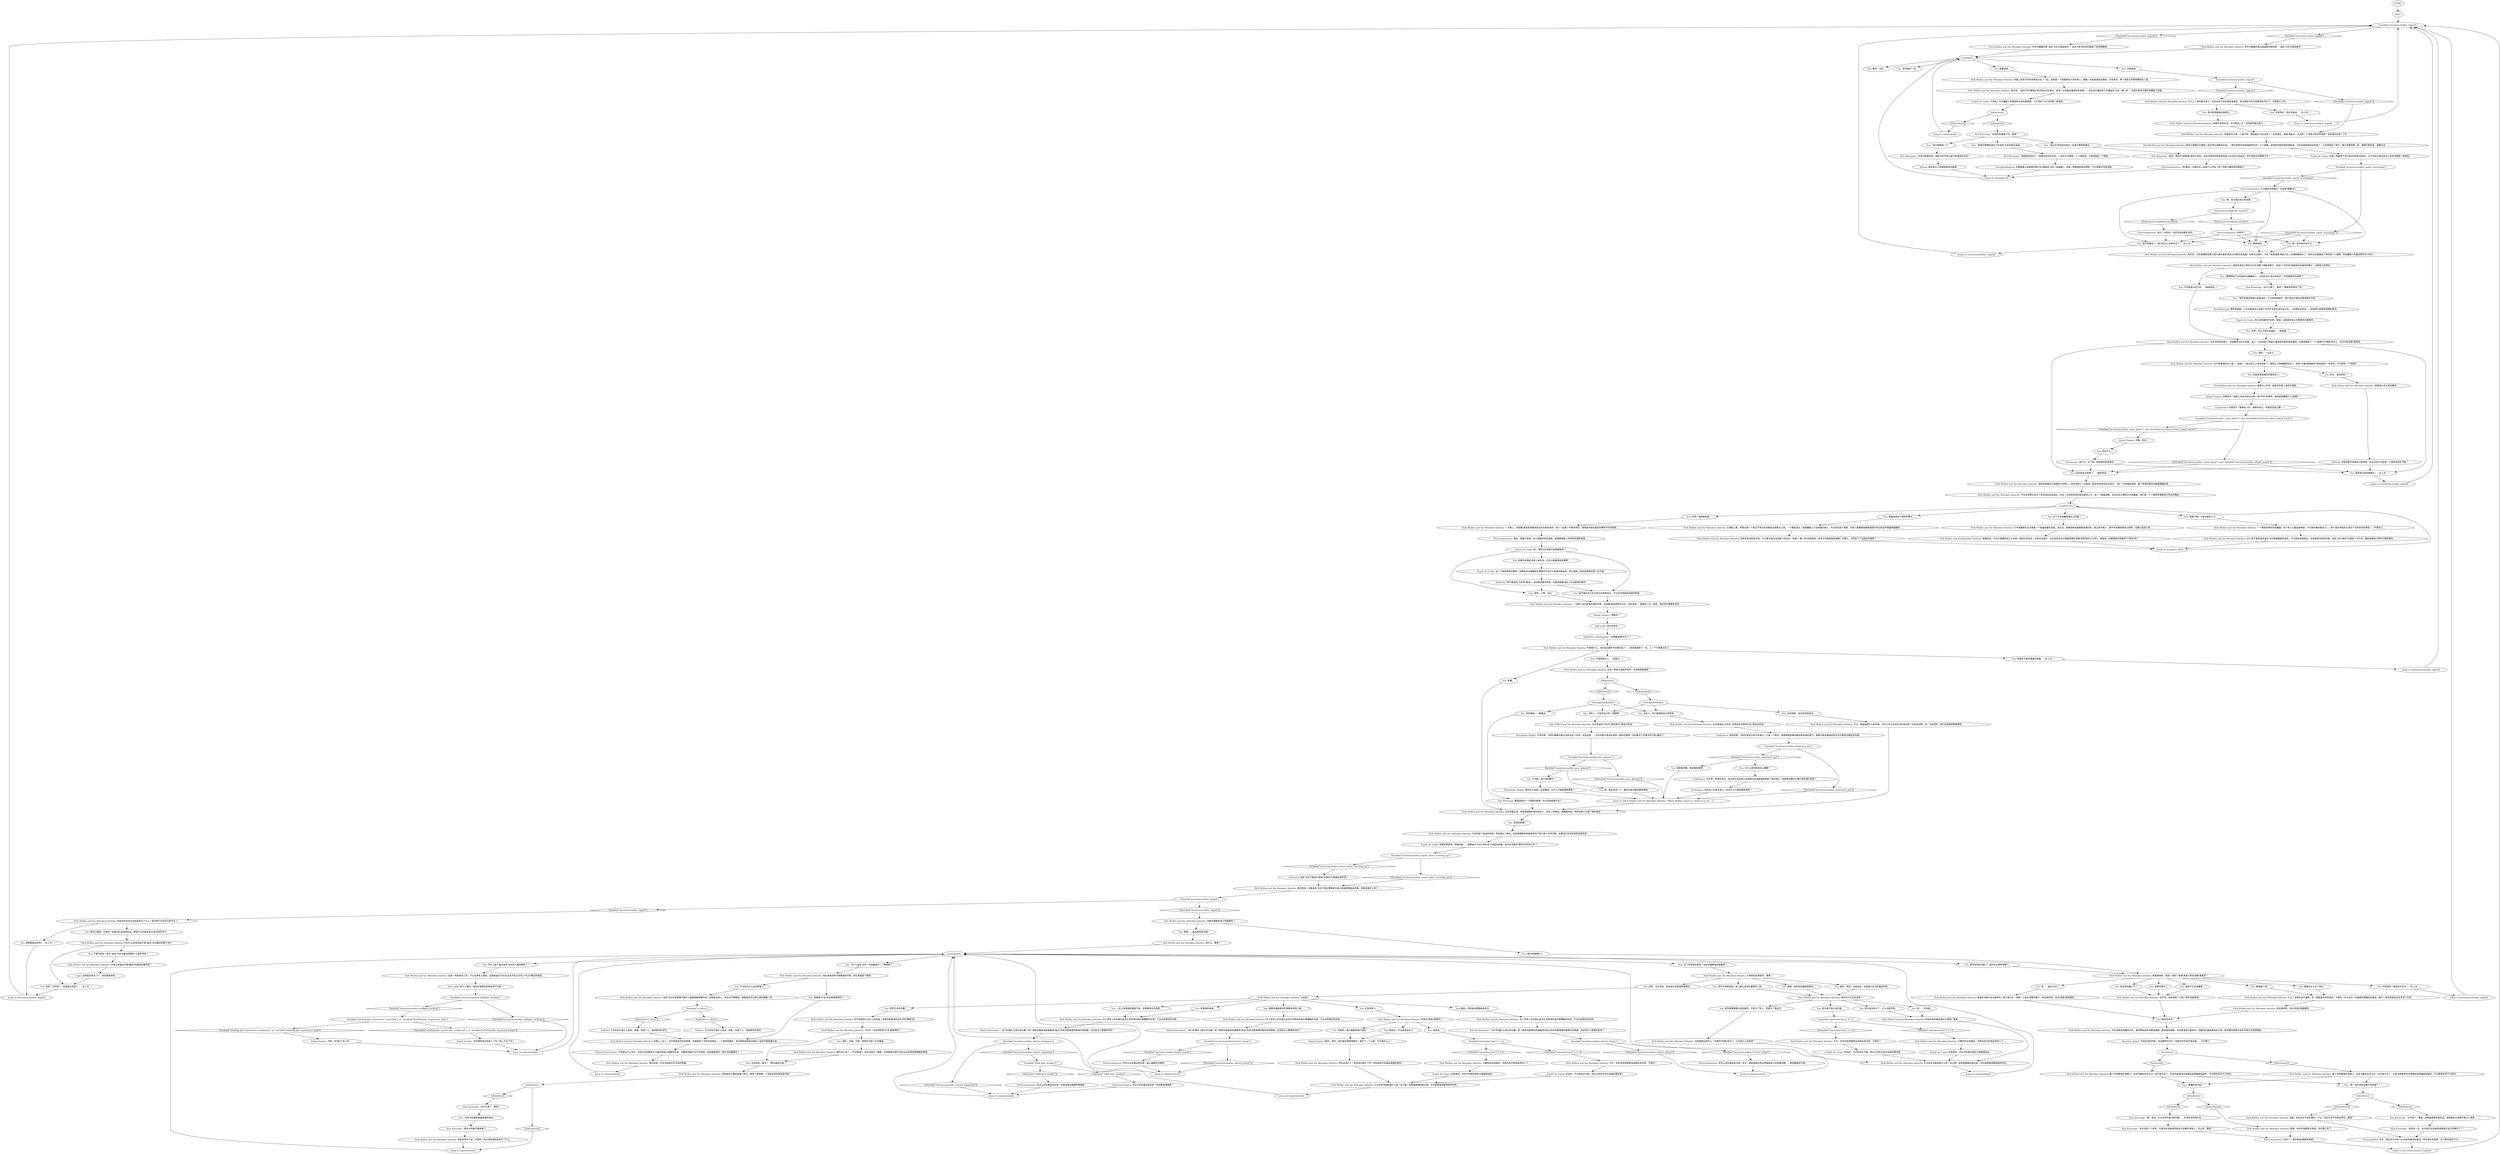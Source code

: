 # INVENTORY / MULLEN IDENTITY
# "Dick Mullen and the Mistaken Identity". Dick Mullen is mistaken for someone (an identity).
# ==================================================
digraph G {
	  0 [label="START"];
	  1 [label="input"];
	  2 [label="Dick Mullen and the Mistaken Identity: 宣传语：“迪克·马伦警探必须证明自己的清白，查清一位老朋友被谋杀的真相——而且凶手看起来几乎跟迪克·马伦一模一样！”这段内容似乎很好地概括了前提。"];
	  3 [label="suspects hub"];
	  4 [label="Dick Mullen and the Mistaken Identity: 一对情人在分享事后烟的时候，狄安娜·德诺芙转向马伦，然后说到：“顺便说一句，迪克，我还有件事要告诉你……”"];
	  5 [label="Dick Mullen and the Mistaken Identity: 不管是什么，马伦永远都听不到那些话了——他的脑袋挨了一击，人一下子就晕过去了。"];
	  6 [label="Endurance: 说到这里，*你的*直觉已经今非昔比。它是一个粪坑，里面满是刺鼻的酸液和有毒的烟气，那种可能会被政府划为无可救药灾难区的东西。"];
	  7 [label="Kim Kitsuragi: “出什么事了，警探？”警督突然转向了你。"];
	  8 [label="You: 等等——首先我有些问题。"];
	  9 [label="You: 为什么迪克·马伦一开始要成为一个警探呢？"];
	  10 [label="Electrochemistry: 不过像你这种情况，也还蛮*精确*的。"];
	  11 [label="Composure: 没什么。忘了吧。继续看你的故事去。"];
	  12 [label="Jump to: [questionhub]"];
	  13 [label="Dick Mullen and the Mistaken Identity: 随你怎么说了，*艺术警探*。这本书停止了嘲笑，但你能感觉到它还在沾沾自喜地咧嘴朝你笑呢。"];
	  14 [label="Dick Mullen and the Mistaken Identity: 你知道自己看起来像个疯子，是吧？居然朝一个没有生命的物体竖中指。"];
	  15 [label="You: 去你妈的，破书！（朝书竖起中指。）"];
	  16 [label="Kim Kitsuragi: “那也许你就不要再看了。”"];
	  17 [label="Dick Mullen and the Mistaken Identity: 但是你停不下来，不是吗？你必须知道到底发生了什么。"];
	  18 [label="Esprit de Corps: 你没有。不过现在还不晚。你们之间的关系比血缘还要浓厚。"];
	  19 [label="Dick Mullen and the Mistaken Identity: 这个世界上存在着比追求化学带来的快乐更糟糕的东西。不过也有更好的东西……"];
	  20 [label="Dick Mullen and the Mistaken Identity: 数十页纸散落在地面上。这本书最后的五分之一似乎是不见了。你也许能把书页收集起来再重新组装好，不过那样会花不少时间。"];
	  21 [label="Dick Mullen and the Mistaken Identity: 封面上有些不同的场景混合在了一起。前景是一个穿着黑色大衣的男人，握着一支枪紧紧贴在胸前。在他身后，两个身影正热情地拥抱在一起。"];
	  22 [label="IsKimHere()"];
	  23 [label="IsKimHere()", shape=diamond];
	  24 [label="!(IsKimHere())", shape=diamond];
	  25 [label="Inland Empire: 你确定吗？她身上有些东西让你有一种*不好*的感觉。她到底隐藏着什么*秘密*？"];
	  26 [label="Electrochemistry: 是的，舒服又愉悦。他人碰触传来的温度，她甜美嘴唇上传来的烈酒的味道……"];
	  27 [label="Inland Empire: 住嘴。别说！"];
	  28 [label="You: 看完这本书。"];
	  29 [label="You: 你知道吗？我根本不在乎。（合上书。）"];
	  30 [label="IsKimHere()"];
	  31 [label="IsKimHere()", shape=diamond];
	  32 [label="!(IsKimHere())", shape=diamond];
	  33 [label="You: 是康米主义杀了他们。"];
	  34 [label="Dick Mullen and the Mistaken Identity: 你手中握着的是五部曲里的第四部：“迪克·马伦与错误身份”。"];
	  35 [label="You: 我不用看这个，我已经过上这种生活了。（合上书。）"];
	  36 [label="Jump to: [inventory.mullen_ripped]"];
	  37 [label="Dick Mullen and the Mistaken Identity: 从表面上看，老警长是一个真正严肃法纪的秘密法西斯主义者，一个胸肌发达、能把嫌疑人打成肉酱的男人。不过他也是个黑警，对有人要暴露他跟贩毒团伙有勾结这件事越来越偏执……"];
	  38 [label="You: 漂亮。上啊，马伦。"];
	  39 [label="Authority: 迪克·马伦不能因为某种*法律空子*就被送进牢房！"];
	  40 [label="You: 政治家的蠢儿子？"];
	  41 [label="You: 没有人。你只能相信自己的直觉。"];
	  42 [label="Endurance: 现在担心也毫无意义。你为什么不继续看故事呢？"];
	  43 [label="You: 我没有别的问题了。我已经全部弄清楚了。"];
	  44 [label="Variable[\"inventory.mullen_comp_dame\"]  and  Variable[\"inventory.mullen_inland_secret\"]"];
	  45 [label="Variable[\"inventory.mullen_comp_dame\"]  and  Variable[\"inventory.mullen_inland_secret\"]", shape=diamond];
	  46 [label="!(Variable[\"inventory.mullen_comp_dame\"]  and  Variable[\"inventory.mullen_inland_secret\"])", shape=diamond];
	  47 [label="You: 我难道*不该*生来就是警探吗？"];
	  48 [label="Dick Mullen and the Mistaken Identity: 有那么一会儿，你不再阅读书中的故事，而是看到了书的本来面目，一个易碎而廉价、用马蹄制成的胶水黏在一起的印刷纸集合体……"];
	  49 [label="Logic: 这样就没完没了了。现在就结束吧。"];
	  50 [label="Volition: 不过你也不是什么老虎，哈里。你是个人。选择是你的诅咒。"];
	  51 [label="Esprit de Corps: 这是真的，在你不知道的很多方面都是如此。"];
	  52 [label="You: 我不确定自己会不会为此感到高兴，不过也许故事会扭转局势呢。"];
	  53 [label="You: 好吧，继续看故事。"];
	  54 [label="Perception (Sight): 随你怎么说吧，近视警探。为什么不继续看故事呢？"];
	  55 [label="Electrochemistry: *你*最后一次跟女的上床是什么时候？除了你那只硬邦邦的破袜子。"];
	  56 [label="Dick Mullen and the Mistaken Identity: 这是一项危险的工作，不过总得有人做吧。这就是迪克·马伦永远也不会让任何人*太过*靠近的原因……"];
	  57 [label="Half Light: 有什么事吗？害怕半夜把你的朋友碎尸万段？"];
	  58 [label="Variable[\"inventory.mullen_halflight_hacking\"]"];
	  59 [label="Variable[\"inventory.mullen_halflight_hacking\"]", shape=diamond];
	  60 [label="!(Variable[\"inventory.mullen_halflight_hacking\"])", shape=diamond];
	  61 [label="IsKimHere()"];
	  62 [label="IsKimHere()", shape=diamond];
	  63 [label="!(IsKimHere())", shape=diamond];
	  64 [label="Variable[\"inventory.mullen_ripped\"]"];
	  65 [label="Variable[\"inventory.mullen_ripped\"]", shape=diamond];
	  66 [label="!(Variable[\"inventory.mullen_ripped\"])", shape=diamond];
	  67 [label="Kim Kitsuragi: “啊，是的。大众市场平装书的问题……并没有讲究持久性……”"];
	  68 [label="Kim Kitsuragi: “也许这是一个信号，代表你应该继续回到自己的案件调查上，怎么样，警探？”"];
	  69 [label="You: 因为我需要解决这起案件。不是为了别人。而是为了我自己。"];
	  70 [label="Dick Mullen and the Mistaken Identity: 根据书上写的，她是所有男人喜欢的类型。"];
	  71 [label="Variable[\"whirling.kim_mysterious_confessed\"]  or  Variable[\"whirling.kim_mysterious_kept\"]"];
	  72 [label="Variable[\"whirling.kim_mysterious_confessed\"]  or  Variable[\"whirling.kim_mysterious_kept\"]", shape=diamond];
	  73 [label="!(Variable[\"whirling.kim_mysterious_confessed\"]  or  Variable[\"whirling.kim_mysterious_kept\"])", shape=diamond];
	  74 [label="Inland Empire: 毕竟，你*是*个杀人犯……"];
	  75 [label="IsExterior()"];
	  76 [label="IsExterior()", shape=diamond];
	  77 [label="!(IsExterior())", shape=diamond];
	  78 [label="You: 是啊，他妈的的确挺邪恶的。"];
	  79 [label="Variable[\"inventory.mullen_electro_booze\"]"];
	  80 [label="Variable[\"inventory.mullen_electro_booze\"]", shape=diamond];
	  81 [label="!(Variable[\"inventory.mullen_electro_booze\"])", shape=diamond];
	  82 [label="You: 这个艺术收藏家是怎么回事？"];
	  83 [label="Dick Mullen and the Mistaken Identity: 即便如此，托瓦尔德跟斯皮兰之间有一段很长的历史，在审讯过程中，马伦发现托瓦尔德曾经跟狄安娜·德诺芙有过*关系*。难道这一切都是因为肮脏的*三角恋*吗？"];
	  84 [label="Dick Mullen and the Mistaken Identity: 艺术收藏家托瓦尔德是一个吸毒成瘾的混蛋。说实话，很难想象他能稳稳地握住枪，真正射中某人，更不用说像老斯皮兰那样，在胸口连发三枪……"];
	  85 [label="You: 不可能。我不是四眼仔。"];
	  86 [label="Dick Mullen and the Mistaken Identity: 这正是迪克·马伦在“无畏迪克与致命约会”里说过的话。"];
	  87 [label="Electrochemistry: 你有吗？"];
	  88 [label="Inland Empire: 你仔细检查过所有人了吗？有人不见了吗？"];
	  89 [label="You: 可能吧。我只需要把他们找到。"];
	  90 [label="Jump to: [questionhub]"];
	  91 [label="You: 模式：马伦。"];
	  92 [label="Variable[\"inventory.mullen_esprit_about_covering_up\"]"];
	  93 [label="Variable[\"inventory.mullen_esprit_about_covering_up\"]", shape=diamond];
	  94 [label="!(Variable[\"inventory.mullen_esprit_about_covering_up\"])", shape=diamond];
	  95 [label="Jump to: [inventory.mullen_ripped]"];
	  96 [label="Esprit de Corps: 不用说，作为嫌疑人的警探参与凶杀案调查，几乎违反了RCM的每一条规则。"];
	  97 [label="You: “靠！现在我永远都不会知道了！”"];
	  98 [label="Dick Mullen and the Mistaken Identity: 是什么，警探？"];
	  99 [label="Dick Mullen and the Mistaken Identity: 如果你坚持的话。不过再说一次，这样真的毫无意义……"];
	  100 [label="You: 好吧，无所谓了，这真是太荒谬了。（合上书。）"];
	  101 [label="You: 因为我太渺小了，什么也做不到。"];
	  102 [label="Esprit de Corps: 你没有。不过现在还不晚。你们之间的关系比血缘还要浓厚。"];
	  103 [label="Electrochemistry: 一本*书*懂什么真正的乐趣？除了感觉中脑缘系统通路用*纯正*的多巴胺填满你脑海中的裂缝，还会有什么更美妙的吗？"];
	  104 [label="You: “我正在寻找如何成为一名真正警探的建议。”"];
	  105 [label="Dick Mullen and the Mistaken Identity: 德诺芙透露自己是斯皮兰的情人，而且他卷入了当地的一起安非他命走私交易中。马伦一开始操纵局势，整个阴谋的面目也跟着揭露出来……"];
	  106 [label="Authority: 那只是迪克·马伦的*做派*。他可能会篡改规则，但是他能解决别人无法破获的案件。"];
	  107 [label="You: 双倍的卧槽！"];
	  108 [label="You: 腐败的警长？"];
	  109 [label="You: 呃……迪克·马伦？"];
	  110 [label="Dick Mullen and the Mistaken Identity: 在这个邪恶又混乱的世界，你还能相信谁呢？"];
	  111 [label="You: 你的搭档。（看着金。）"];
	  112 [label="Variable[\"inventory.mullen_endurance_gut\"]"];
	  113 [label="Variable[\"inventory.mullen_endurance_gut\"]", shape=diamond];
	  114 [label="!(Variable[\"inventory.mullen_endurance_gut\"])", shape=diamond];
	  115 [label="You: 喂，至少我在努力尝试啊。"];
	  116 [label="You: 不过他为什么会这样呢？"];
	  117 [label="Dick Mullen and the Mistaken Identity: 你为什么会觉得这不是*迪克·马伦最后的案子*呢？"];
	  118 [label="You: 我……不知道。"];
	  119 [label="Dick Mullen and the Mistaken Identity: 只要别失去他就好。你再也找不到他这样的人了……"];
	  120 [label="Dick Mullen and the Mistaken Identity: 不过这本书能知道什么呢？这只是一本制造粗糙的纸垃圾，天生就是被消费和抛弃的命。"];
	  121 [label="You: 呃，我会考虑一下。最好还是先继续看故事吧。"];
	  122 [label="You: “我真的需要知道这个叫迪克·马伦的家伙是谁。”"];
	  123 [label="Perception (Sight): 不幸的是，*你的*眼睛可能无法胜任这个任务。说到这里……也许你是不是该考虑弄一副矫正眼镜？你的鼻子几乎离书页只有2厘米了。"];
	  125 [label="Dick Mullen and the Mistaken Identity: 你能在警察到来之前破案吗？"];
	  126 [label="Kim Kitsuragi: “这样可能最好吧。那些书并不是以情节紧凑而出名的。”"];
	  127 [label="Jump to: [mullenhub]"];
	  128 [label="Kim Kitsuragi: “太可惜了，警探。如果能算是安慰的话，结局基本从来都不能让人满意……”"];
	  129 [label="Dick Mullen and the Mistaken Identity: 你怎么知道这不是*最后*的最后的案件呢？"];
	  130 [label="Dick Mullen and the Mistaken Identity: 是啊，你的手指肥胖又笨拙，别白费口舌了。"];
	  131 [label="Jump to: [questionhub]"];
	  132 [label="Dick Mullen and the Mistaken Identity: *艺术*？你觉得欣赏*艺术*能拯救你？"];
	  133 [label="You: 是的，没错。毕竟，我他妈可是个艺术警探。"];
	  134 [label="Dick Mullen and the Mistaken Identity: 不过，你并没有把警督当成朋友来对待，不是吗？"];
	  135 [label="Dick Mullen and the Mistaken Identity: 渴望洗清自己罪名的马伦说服了维斯珀警方，给他*三天时间*来破获好友被杀的案子，证明自己的清白。"];
	  136 [label="You: 很好，一位女士。"];
	  137 [label="You: 卧槽。"];
	  138 [label="Endurance: 也许是一种潜在状况，因为多年在轮班之间进食过多油腻食物导致了情况恶化？或者是空腹时大量引用烈酒引起的？"];
	  139 [label="You: 我已经搞明白了。"];
	  140 [label="You: 我只是想重温这段经历。"];
	  141 [label="You: 因为我不想让金失望。"];
	  142 [label="You: 我有金。"];
	  143 [label="You: “这本书在嘲笑我最虔诚的信念。”"];
	  144 [label="Kim Kitsuragi: “你真的在看那个吗，警探？”"];
	  145 [label="Kim Kitsuragi: “那就祝你好运了。我想你迟早会发现——他并不太像是一个人物角色。只是读者的一个替身。”"];
	  146 [label="Half Light: 凶手的真名？"];
	  147 [label="Hand/Eye Coordination: “总是瞄准惯性中心”？"];
	  148 [label="IsKimHere()"];
	  149 [label="IsKimHere()", shape=diamond];
	  150 [label="!(IsKimHere())", shape=diamond];
	  151 [label="You: 这个世界如此邪恶，何必还要费神去破案呢？"];
	  152 [label="Variable[\"inventory.mullen_esprit_stereotype\"]"];
	  153 [label="Variable[\"inventory.mullen_esprit_stereotype\"]", shape=diamond];
	  154 [label="!(Variable[\"inventory.mullen_esprit_stereotype\"])", shape=diamond];
	  155 [label="Dick Mullen and the Mistaken Identity: 也许吧。谁知道呢？只有一种办法能查清。"];
	  156 [label="Dick Mullen and the Mistaken Identity: 你真的*拥有*那些吗？"];
	  157 [label="Dick Mullen and the Mistaken Identity: 不过，你并没有把警督当成朋友来对待，不是吗？"];
	  158 [label="Dick Mullen and the Mistaken Identity: 现在继续吧，找出*到底*是谁做的。"];
	  159 [label="SubstanceUsedMore(\"alcohol\")"];
	  160 [label="SubstanceUsedMore(\"alcohol\")", shape=diamond];
	  161 [label="!(SubstanceUsedMore(\"alcohol\"))", shape=diamond];
	  162 [label="You: 一支上等香烟的香甜气息，还等着我去寻找呢。"];
	  163 [label="Dick Mullen and the Mistaken Identity: 你手中握着的是“迪克·马伦与错误身份”。这本平装书在你的触碰下显得很脆弱。"];
	  164 [label="mullenhub"];
	  165 [label="Dick Mullen and the Mistaken Identity: 一个典型的特权阶级蠢蛋。他十有八九都自身难保。不过他的确对斯皮兰——那个差点把他的父亲拉下马的前任检察官——怀恨在心……"];
	  166 [label="Dick Mullen and the Mistaken Identity: 这个孩子虽然没有迪克·马伦那副魁梧的身形，不过他的身高相当，在他家审讯他的时候，迪克·马伦*确实*注意到一件大衣，看起来跟自己那件可疑地相似……"];
	  167 [label="Jump to: [suspects hub]"];
	  168 [label="Dick Mullen and the Mistaken Identity: 马伦扔掉了染血的衣物，然后逃出了旅社，他知道警察发现德诺芙的尸体只是个时间问题，如果他们还没有收到消息的话……"];
	  169 [label="You: 瘾君子艺术收藏家？"];
	  170 [label="Kim Kitsuragi: 警督回给你一个狐疑的表情。你又回到故事中去了……"];
	  171 [label="Kim Kitsuragi: 警官耸耸肩，认为在描绘自己本职工作的艺术和文学作品之中——如果存在的话——恐怕很少能做到准确的表述。"];
	  172 [label="Dick Mullen and the Mistaken Identity: 它真的如此邪恶吗，警探？"];
	  173 [label="Kim Kitsuragi: “说到这一点，也许我们应该继续调查我们自己的案件了？”"];
	  174 [label="Variable[\"reputation.kim\"] >= 0"];
	  175 [label="Variable[\"reputation.kim\"] >= 0", shape=diamond];
	  176 [label="!(Variable[\"reputation.kim\"] >= 0)", shape=diamond];
	  177 [label="Variable[\"inventory.mullen_electro_dopamine\"]"];
	  178 [label="Variable[\"inventory.mullen_electro_dopamine\"]", shape=diamond];
	  179 [label="!(Variable[\"inventory.mullen_electro_dopamine\"])", shape=diamond];
	  180 [label="Variable[\"reputation.kim\"] >= 0"];
	  181 [label="Variable[\"reputation.kim\"] >= 0", shape=diamond];
	  182 [label="!(Variable[\"reputation.kim\"] >= 0)", shape=diamond];
	  183 [label="fixthingshubkimhere"];
	  184 [label="Jump to: [inventory.mullen_ripped]"];
	  185 [label="You: 酒精含量超高的烈酒那爽滑的口感。"];
	  186 [label="Jump to: [inventory.mullen_ripped]"];
	  187 [label="You: “愚蠢的老马胶。”"];
	  188 [label="Variable[\"inventory.mullen_ripped\"]"];
	  189 [label="Variable[\"inventory.mullen_ripped\"]", shape=diamond];
	  190 [label="!(Variable[\"inventory.mullen_ripped\"])", shape=diamond];
	  191 [label="Dick Mullen and the Mistaken Identity: 斯皮兰需要马伦跟他一起开車从维斯珀出发，一路开到伊苏林迪海岸附近的一个小城镇。虽然他的朋友明显很焦虑，马伦还是按照他说的做了，之后便返回了家中，像大多数夜晚一样，喝得烂醉如泥，昏睡过去……"];
	  192 [label="You: 看，我不能评判什么。"];
	  193 [label="You: “警察释放了凶杀案的主要嫌疑人，让他去找出‘真正的凶手’？妈的跟我开玩笑呢？”"];
	  194 [label="You: 老兄，谁没有呢？"];
	  195 [label="You: 听起来是我喜欢的那种女人。"];
	  196 [label="Physical Instrument: 不知道从什么地方，你听见运动鞋在打过蜡的地板上摩擦的声音，你感觉到绳子在手中燃烧。这些难道是另一种生活的臆想吗？"];
	  197 [label="You: 好吧，也许没有。有些部分还是值得挽救的。"];
	  198 [label="IsKimHere()"];
	  199 [label="IsKimHere()", shape=diamond];
	  200 [label="!(IsKimHere())", shape=diamond];
	  201 [label="questionhub"];
	  202 [label="Jump to: [questionhub]"];
	  203 [label="Dick Mullen and the Mistaken Identity: 只要别失去他就好。你再也找不到他这样的人了……"];
	  204 [label="Dick Mullen and the Mistaken Identity: 这个世界上存在着比追求化学带来的快乐更糟糕的东西。不过也有更好的东西……"];
	  205 [label="Jump to: [questionhub]"];
	  206 [label="Variable[\"TASK.find_smokes\"]"];
	  207 [label="Variable[\"TASK.find_smokes\"]", shape=diamond];
	  208 [label="!(Variable[\"TASK.find_smokes\"])", shape=diamond];
	  209 [label="You: 查看封面。"];
	  210 [label="Dick Mullen and the Mistaken Identity: 故事的开头是一个敲门声。警探迪克·马伦迎来了一位老朋友，查理·斯皮兰，在这样一个漆黑又阴冷的夜晚，他来请马伦帮一个忙……"];
	  211 [label="Esprit de Corps: 这是一种极其不专业而且*有害*的成见，对于所有正直的执法人员来讲都是一种冒犯。"];
	  212 [label="Dick Mullen and the Mistaken Identity: 迪克·马伦生来就是打破坏人脑袋和破获案件的。他就是这种人。他无法不做警探，就像老虎无法停止夜间捕食一样。"];
	  213 [label="Jump to: [inventory.mullen_ripped]"];
	  214 [label="Dick Mullen and the Mistaken Identity: 不过这本书能知道什么呢？这只是一本制造粗糙的纸垃圾，天生就是被消费和抛弃的命。"];
	  215 [label="Esprit de Corps: 这是真的，在你不知道的很多方面都是如此。"];
	  216 [label="Electrochemistry: 给它一点时间。你迟早会旧瘾复发的。"];
	  217 [label="You: 你的搭档。金会站在我身边。"];
	  218 [label="Electrochemistry: 你怎么还在看这些垃圾？留心酒瓶的召唤吧。"];
	  219 [label="Electrochemistry: 你怎么还在看这些垃圾？宝贝，搞些甜美的思必得或者骇人的吡嚯浣酮……那些都是好东西。"];
	  220 [label="Dick Mullen and the Mistaken Identity: 什么？这根本说不通啊。你一直都喜欢拐弯抹角，不是吗？你只会对一些随便的愚蠢观念着迷，每次一有机会就反反复复说个不停。"];
	  221 [label="Jump to: [mullenhub]"];
	  222 [label="You: 跟我说说这个腐败的警长。"];
	  223 [label="Inland Empire: “我爱你？”"];
	  224 [label="Esprit de Corps: 逃离犯罪现场，销毁证据……就算迪克·马伦*没有*犯下这起凶杀案，他也应该面对*数年*的牢狱之灾了。"];
	  225 [label="You: “我不知道这种破烂是谁写的，不过我有种感觉，他们肯定不是凶杀案调查的专家。”"];
	  226 [label="You: 美好，邪恶，没有区别。这是我们生活的最后时刻。"];
	  227 [label="Dick Mullen and the Mistaken Identity: 难道你*根本*没注意到吗？那不是马伦！他是一个冒名顶替的骗子。现在继续吧，找出*到底*是谁做的。"];
	  228 [label="You: 我想那就这样吧。（合上书。）"];
	  229 [label="You: 不是已经有一本叫“迪克·马伦与最后的案件”之类的书吗？"];
	  230 [label="Dick Mullen and the Mistaken Identity: 比如说？"];
	  231 [label="You: 我有过，不过后来失去了。"];
	  232 [label="You: 欣赏艺术的乐趣！"];
	  233 [label="fixthingshubnokim"];
	  234 [label="Variable[\"inventory.mullen_electro_drugs\"]"];
	  235 [label="Variable[\"inventory.mullen_electro_drugs\"]", shape=diamond];
	  236 [label="!(Variable[\"inventory.mullen_electro_drugs\"])", shape=diamond];
	  237 [label="You: 爱情毁了他。"];
	  238 [label="You: “我只是略读一下。”"];
	  239 [label="Kim Kitsuragi: “是吗，那你在*那里面*是找不到的。这些书里说的更多的是迷人的女性还有枪战，而不是真正的警察工作。”"];
	  240 [label="Dick Mullen and the Mistaken Identity: 两天后，马伦被维斯珀警方因为谋杀查理·斯皮兰的罪名而逮捕。在审讯过程中，马伦了解到查理·斯皮兰在一间酒吧被射杀了，地点正好就是他下車的那个小城镇，而且嫌疑人的描述很符合*马伦*……"];
	  241 [label="You: 不可能是马伦干的。（继续阅读。）"];
	  242 [label="Volition: 你甚至都不知道自己的秘密，所以这会让你变成一个富翁还是乞丐呢？"];
	  243 [label="Composure: 你掌控不了那种女人的。看看你自己。你甚至连自己都——"];
	  244 [label="Jump to: [inventory.mullen_ripped]"];
	  245 [label="Dick Mullen and the Mistaken Identity: 一天晚上，狄安娜·德诺芙哭着来到马伦的旅社房间。两人一起喝了半瓶伏特加，很快就开始在彼此的臂弯中寻求安慰……"];
	  246 [label="Esprit de Corps: 呃，*那份*证词就不会再被采纳了。"];
	  247 [label="Dick Mullen and the Mistaken Identity: 马伦苏醒之后，德诺芙就躺在旅社的床上，死在了他身边。更糟糕的是，他的衣服上沾满了她的血迹！"];
	  248 [label="You: 为什么每个接近迪克·马伦的人最后都死了？"];
	  249 [label="Electrochemistry: 一本*书*懂什么真正的乐趣？除了感觉中脑缘系统通路用*纯正*的多巴胺填满你脑海中的裂缝，还会有什么更美妙的吗？"];
	  250 [label="Dick Mullen and the Mistaken Identity: 听起来你的路途漫长又艰难，警探……"];
	  251 [label="Electrochemistry: 你怎么还在看这些垃圾？还是去搞点甜蜜的香烟吧！"];
	  252 [label="Dick Mullen and the Mistaken Identity: 他肯定有动机和手段，不过警长因为战争留下的旧伤，走路*一瘸一拐*的很明显。他可不可能把秘密隐瞒了足够久，从而犯下了这起凶杀案呢？"];
	  253 [label="You: 如果马伦跟目击者上床的话，还怎么能破获凶杀案啊！"];
	  254 [label="Dick Mullen and the Mistaken Identity: 情况危急！如果迪克·马伦不能在警察抓住他之前破获两起凶杀案，他就会离开人世了……"];
	  255 [label="Dick Mullen and the Mistaken Identity: 那你为什么还在这里？"];
	  256 [label="You: 好友和家人。"];
	  257 [label="Electrochemistry: 一本*书*懂什么真正的乐趣？除了感觉中脑缘系统通路用*纯正*的多巴胺填满你脑海中的裂缝，还会有什么更美妙的吗？"];
	  258 [label="Dick Mullen and the Mistaken Identity: 你不知道自己为什么会知道，但是你能感觉到这本书在*嘲笑*你。"];
	  259 [label="Dick Mullen and the Mistaken Identity: 数十页纸散落在地面上。这本书最后的五分之一似乎是不见了。你有可能能把书页收集起来再重新组装好，不过那样会花不少时间。"];
	  260 [label="You: 继续阅读。"];
	  261 [label="Esprit de Corps: 他们没有跟你开玩笑，警探。这就是作者心中警察的办案程序。"];
	  262 [label="Dick Mullen and the Mistaken Identity: 马伦当然没有做了。这是整本书的大前提。总之，马伦回到了斯皮兰被谋杀的那间海滨酒吧，在那里遇到了一个*美丽*又*神秘*的女人，名字叫狄安娜·德诺芙。"];
	  263 [label="You: 现在就有点意思了。（继续阅读。）"];
	  264 [label="You: 为什么我的直觉这么糟糕？"];
	  265 [label="Drama: 更多是关于黑暗和致命的氛围。"];
	  266 [label="You: 深不可测的邪恶。死亡都比这种折磨更好一些。"];
	  267 [label="Dick Mullen and the Mistaken Identity: 而且你永远也无法知道发生了什么！因为剩下的书页已经不在了。"];
	  268 [label="Reaction Speed: 书页松动的时候，你试着抓住它们，但是你的手指不够迅速……它们跑了。"];
	  269 [label="Electrochemistry: 别忘了，那可能是*震颤性谵妄*。"];
	  270 [label="Electrochemistry: 你怎么还在看这些垃圾？你还要找烟抽啊！"];
	  271 [label="Dick Mullen and the Mistaken Identity: 你到底想证明什么？如果你*的确*成功了，又会有什么改变呢？"];
	  272 [label="You: 好吧，所以不是马伦做的。（继续看。）"];
	  273 [label="Esprit de Corps: 这个人是检察官的噩梦。如果所有证据都因为警察的不当行为而被法庭抛弃，那么破获一起凶杀案将变得一文不值。"];
	  274 [label="Dick Mullen and the Mistaken Identity: 不过，面临紧要关头的时候，*你*又会不会站在*他*身边呢？时间会证明一切。与此同时，我们还是继续看故事吧……"];
	  275 [label="You: 我真的不喜欢事情的进展。（合上书。）"];
	  276 [label="Jump to: [questionhub]"];
	  277 [label="Conceptualization: 关键是要让读者感觉他们在*跟迪克·马伦一起破案*。这是一种粗糙的叙述惯例，不过效果并没有减弱。"];
	  278 [label="Dick Mullen and the Mistaken Identity: 不仅本地警长参与了安非他命走私团伙，还有一位有权有势的政治家的儿子，和一个吸毒成瘾、名叫托瓦尔德的艺术收藏家。他们每一个人都有希望斯皮兰死去的理由……"];
	  279 [label="Dick Mullen and the Mistaken Identity: 那是谁做的，警探？谁杀了查理·斯皮兰和狄安娜·德诺芙？"];
	  280 [label="Variable[\"inventory.mullen_perc_glasses\"]"];
	  281 [label="Variable[\"inventory.mullen_perc_glasses\"]", shape=diamond];
	  282 [label="!(Variable[\"inventory.mullen_perc_glasses\"])", shape=diamond];
	  283 [label="Jump to: [Dick Mullen and the Mistaken Identity: \"When Mullen comes to, Deneuve is de...\"]"];
	  284 [label="You: 把书放在一边。"];
	  285 [label="You: 别说什么？"];
	  286 [label="Dick Mullen and the Mistaken Identity: 他从来就没有不做警探的时候。他生来就是个警探。"];
	  287 [label="Variable[\"inventory.mullen_ripped\"]"];
	  288 [label="Variable[\"inventory.mullen_ripped\"]", shape=diamond];
	  289 [label="!(Variable[\"inventory.mullen_ripped\"])", shape=diamond];
	  290 [label="You: 我可以猜测，不是吗？如果马伦进监狱的话，那就不太可能会有50本这样的书了。"];
	  291 [label="Dick Mullen and the Mistaken Identity: 没错。你永远也不会知道的。不过，现实生活不也是这样吗，警探？"];
	  292 [label="Volition: 不过你也不是什么老虎，哈里。你是个人。选择是你的诅咒。"];
	  293 [label="You: 好香烟的味道。"];
	  294 [label="Dick Mullen and the Mistaken Identity: 这个世界上存在着比追求化学带来的快乐更糟糕的东西。不过也有更好的东西……"];
	  295 [label="Kim Kitsuragi: “出什么事了，警探？”"];
	  296 [label="Inland Empire: 是的，是的。他们就在那里等着你，就在下一个山坡，在马弗尔山上！"];
	  297 [label="You: 我觉得之前好像看过。（合上书。）"];
	  298 [label="Dick Mullen and the Mistaken Identity: 换句话说，你无法找到正在寻找的答案。"];
	  299 [label="Dick Mullen and the Mistaken Identity: 为什么？真的毫无意义。你永远也不会知道是谁做的，因为那些书页已经散落在风中了，字面意义上的。"];
	  300 [label="Variable[\"tc.harry\"]"];
	  301 [label="Variable[\"tc.harry\"]", shape=diamond];
	  302 [label="!(Variable[\"tc.harry\"])", shape=diamond];
	  303 [label="Jump to: [questionhub]"];
	  304 [label="You: 别跟我顶嘴。继续看故事吧。"];
	  305 [label="You: 毒品。你知道全都跟毒品有关。"];
	  306 [label="Jump to: [inventory.mullen_ripped]"];
	  307 [label="You: 开始阅读。"];
	  308 [label="Dick Mullen and the Mistaken Identity: 并不是普通的女士哦——她是一个真正意义上的百里挑一，美得让人神魂颠倒的女人，她的*头脑*就像她的*身体曲线*一样危险。不过她有一个*秘密*。"];
	  309 [label="You: 我想了解一下政治家的儿子。"];
	  310 [label="You: 不能相信女人。（摇摇头。）"];
	  311 [label="You: 没有人。只有你自己的一双眼睛。"];
	  312 [label="Dick Mullen and the Mistaken Identity: 这正是迪克·马伦在“幕后黑手”里说过的话。"];
	  313 [label="Dick Mullen and the Mistaken Identity: 你开始疯狂地翻阅书页。虽然明知这种书都是遵循一套陈腐的套路，你还是深深沉迷其中。你翻书的速度是如此之快，甚至都没留意古老的书脊正在逐渐脱胶……"];
	  314 [label="You: 你说得对。我应该退出。（合上书。）"];
	  315 [label="Encyclopedia: 去年，瑞瓦肖大约有70%的凶杀案没有解决。而在瑞瓦肖西部，这个数字接近85%。"];
	  316 [label="Dick Mullen and the Mistaken Identity: 你失去他们了？还是他们离开了你？你到底知不知道这里面的差别？"];
	  317 [label="Jump to: [questionhub]"];
	  318 [label="Dick Mullen and the Mistaken Identity: 秘密是人际关系的筹码。"];
	  0 -> 1
	  1 -> 188
	  2 -> 96
	  3 -> 82
	  3 -> 53
	  3 -> 309
	  3 -> 222
	  4 -> 223
	  5 -> 137
	  5 -> 275
	  5 -> 310
	  6 -> 112
	  7 -> 225
	  8 -> 98
	  9 -> 286
	  10 -> 192
	  10 -> 35
	  10 -> 115
	  10 -> 260
	  11 -> 297
	  11 -> 263
	  12 -> 201
	  13 -> 15
	  14 -> 30
	  15 -> 14
	  16 -> 17
	  17 -> 303
	  18 -> 214
	  19 -> 103
	  20 -> 97
	  20 -> 187
	  21 -> 2
	  22 -> 24
	  22 -> 23
	  23 -> 144
	  24 -> 221
	  25 -> 243
	  26 -> 246
	  27 -> 285
	  28 -> 313
	  29 -> 186
	  30 -> 32
	  30 -> 31
	  31 -> 295
	  32 -> 303
	  33 -> 220
	  34 -> 164
	  35 -> 36
	  36 -> 188
	  37 -> 252
	  38 -> 4
	  39 -> 254
	  40 -> 155
	  41 -> 86
	  42 -> 283
	  43 -> 279
	  44 -> 45
	  44 -> 46
	  45 -> 27
	  46 -> 297
	  46 -> 263
	  47 -> 48
	  48 -> 196
	  49 -> 100
	  50 -> 48
	  51 -> 120
	  52 -> 4
	  53 -> 245
	  54 -> 283
	  55 -> 127
	  56 -> 57
	  57 -> 58
	  58 -> 59
	  58 -> 60
	  59 -> 71
	  60 -> 202
	  61 -> 62
	  61 -> 63
	  62 -> 128
	  63 -> 291
	  64 -> 65
	  64 -> 66
	  65 -> 299
	  66 -> 210
	  67 -> 68
	  68 -> 269
	  69 -> 271
	  70 -> 25
	  71 -> 72
	  71 -> 73
	  72 -> 74
	  73 -> 88
	  74 -> 202
	  75 -> 76
	  75 -> 77
	  76 -> 20
	  77 -> 259
	  78 -> 255
	  79 -> 80
	  79 -> 81
	  80 -> 218
	  81 -> 205
	  82 -> 84
	  83 -> 167
	  84 -> 83
	  85 -> 54
	  86 -> 6
	  87 -> 192
	  87 -> 35
	  87 -> 260
	  88 -> 202
	  89 -> 296
	  90 -> 201
	  92 -> 93
	  92 -> 94
	  93 -> 39
	  94 -> 254
	  95 -> 188
	  96 -> 22
	  97 -> 61
	  98 -> 201
	  99 -> 210
	  100 -> 184
	  101 -> 250
	  102 -> 120
	  103 -> 234
	  104 -> 239
	  105 -> 278
	  106 -> 52
	  106 -> 38
	  107 -> 168
	  108 -> 155
	  109 -> 227
	  110 -> 148
	  111 -> 170
	  112 -> 113
	  112 -> 114
	  113 -> 264
	  113 -> 304
	  114 -> 283
	  115 -> 159
	  116 -> 212
	  117 -> 100
	  117 -> 229
	  118 -> 250
	  119 -> 51
	  120 -> 12
	  121 -> 283
	  122 -> 145
	  123 -> 280
	  125 -> 8
	  125 -> 139
	  126 -> 265
	  127 -> 164
	  128 -> 173
	  129 -> 49
	  130 -> 269
	  131 -> 201
	  132 -> 133
	  132 -> 15
	  133 -> 13
	  134 -> 18
	  135 -> 193
	  135 -> 241
	  136 -> 308
	  137 -> 247
	  138 -> 42
	  139 -> 279
	  140 -> 99
	  141 -> 180
	  142 -> 174
	  143 -> 16
	  144 -> 104
	  144 -> 122
	  144 -> 238
	  145 -> 277
	  146 -> 147
	  147 -> 5
	  148 -> 149
	  148 -> 150
	  149 -> 183
	  150 -> 233
	  151 -> 172
	  152 -> 153
	  152 -> 154
	  153 -> 10
	  154 -> 192
	  154 -> 35
	  154 -> 260
	  155 -> 28
	  156 -> 89
	  156 -> 142
	  156 -> 231
	  157 -> 102
	  158 -> 28
	  159 -> 160
	  159 -> 161
	  160 -> 87
	  161 -> 216
	  162 -> 294
	  163 -> 164
	  164 -> 209
	  164 -> 91
	  164 -> 307
	  164 -> 284
	  165 -> 166
	  166 -> 167
	  167 -> 3
	  168 -> 224
	  169 -> 155
	  170 -> 247
	  171 -> 261
	  172 -> 266
	  172 -> 226
	  172 -> 197
	  172 -> 78
	  173 -> 315
	  174 -> 176
	  174 -> 175
	  175 -> 119
	  176 -> 157
	  177 -> 178
	  177 -> 179
	  178 -> 206
	  179 -> 317
	  180 -> 181
	  180 -> 182
	  181 -> 203
	  182 -> 134
	  183 -> 41
	  183 -> 311
	  183 -> 111
	  184 -> 188
	  185 -> 204
	  186 -> 188
	  187 -> 198
	  188 -> 189
	  188 -> 190
	  189 -> 34
	  190 -> 163
	  191 -> 211
	  192 -> 240
	  193 -> 7
	  194 -> 318
	  195 -> 70
	  196 -> 298
	  197 -> 230
	  198 -> 200
	  198 -> 199
	  199 -> 67
	  200 -> 130
	  201 -> 248
	  201 -> 9
	  201 -> 43
	  201 -> 151
	  202 -> 201
	  203 -> 215
	  204 -> 257
	  205 -> 201
	  206 -> 208
	  206 -> 207
	  207 -> 270
	  208 -> 251
	  209 -> 21
	  210 -> 191
	  211 -> 152
	  212 -> 300
	  213 -> 188
	  214 -> 90
	  215 -> 214
	  216 -> 35
	  216 -> 260
	  217 -> 274
	  218 -> 205
	  219 -> 276
	  220 -> 158
	  221 -> 164
	  222 -> 37
	  223 -> 146
	  224 -> 92
	  225 -> 171
	  226 -> 255
	  227 -> 28
	  228 -> 184
	  229 -> 129
	  230 -> 256
	  230 -> 162
	  230 -> 293
	  230 -> 232
	  230 -> 305
	  230 -> 185
	  231 -> 296
	  232 -> 258
	  233 -> 217
	  233 -> 41
	  233 -> 311
	  234 -> 235
	  234 -> 236
	  235 -> 219
	  236 -> 276
	  237 -> 220
	  238 -> 126
	  239 -> 55
	  240 -> 135
	  241 -> 262
	  242 -> 297
	  242 -> 263
	  243 -> 44
	  244 -> 188
	  245 -> 26
	  246 -> 52
	  246 -> 253
	  246 -> 38
	  247 -> 107
	  248 -> 56
	  249 -> 177
	  250 -> 214
	  251 -> 317
	  252 -> 167
	  253 -> 273
	  254 -> 287
	  255 -> 101
	  255 -> 69
	  255 -> 141
	  255 -> 118
	  256 -> 156
	  257 -> 79
	  258 -> 132
	  259 -> 97
	  259 -> 187
	  260 -> 240
	  261 -> 272
	  262 -> 136
	  262 -> 297
	  262 -> 263
	  263 -> 105
	  264 -> 138
	  265 -> 127
	  266 -> 255
	  267 -> 290
	  267 -> 228
	  268 -> 75
	  269 -> 306
	  270 -> 317
	  271 -> 214
	  272 -> 262
	  273 -> 106
	  274 -> 247
	  275 -> 95
	  276 -> 201
	  277 -> 127
	  278 -> 3
	  279 -> 33
	  279 -> 40
	  279 -> 169
	  279 -> 108
	  279 -> 237
	  279 -> 109
	  279 -> 29
	  280 -> 281
	  280 -> 282
	  281 -> 121
	  281 -> 85
	  282 -> 283
	  283 -> 247
	  285 -> 11
	  286 -> 116
	  286 -> 47
	  287 -> 288
	  287 -> 289
	  288 -> 267
	  289 -> 125
	  290 -> 117
	  291 -> 315
	  292 -> 48
	  293 -> 294
	  294 -> 249
	  295 -> 143
	  296 -> 316
	  297 -> 244
	  298 -> 131
	  299 -> 314
	  299 -> 140
	  300 -> 301
	  300 -> 302
	  301 -> 50
	  302 -> 292
	  303 -> 201
	  304 -> 283
	  305 -> 19
	  306 -> 188
	  307 -> 64
	  308 -> 194
	  308 -> 195
	  309 -> 165
	  310 -> 110
	  311 -> 312
	  312 -> 123
	  313 -> 268
	  314 -> 213
	  315 -> 306
	  316 -> 120
	  317 -> 201
	  318 -> 242
}

